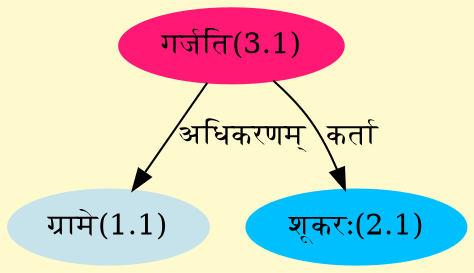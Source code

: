 digraph G{
rankdir=BT;
 compound=true;
 bgcolor="lemonchiffon1";
Node1_1 [style=filled, color="#C6E2EB" label = "ग्रामे(1.1)"]
Node3_1 [style=filled, color="#FF1975" label = "गर्जति(3.1)"]
Node2_1 [style=filled, color="#00BFFF" label = "शूकरः(2.1)"]
/* Start of Relations section */

Node1_1 -> Node3_1 [  label="अधिकरणम्"  dir="back" ]
Node2_1 -> Node3_1 [  label="कर्ता"  dir="back" ]
}
